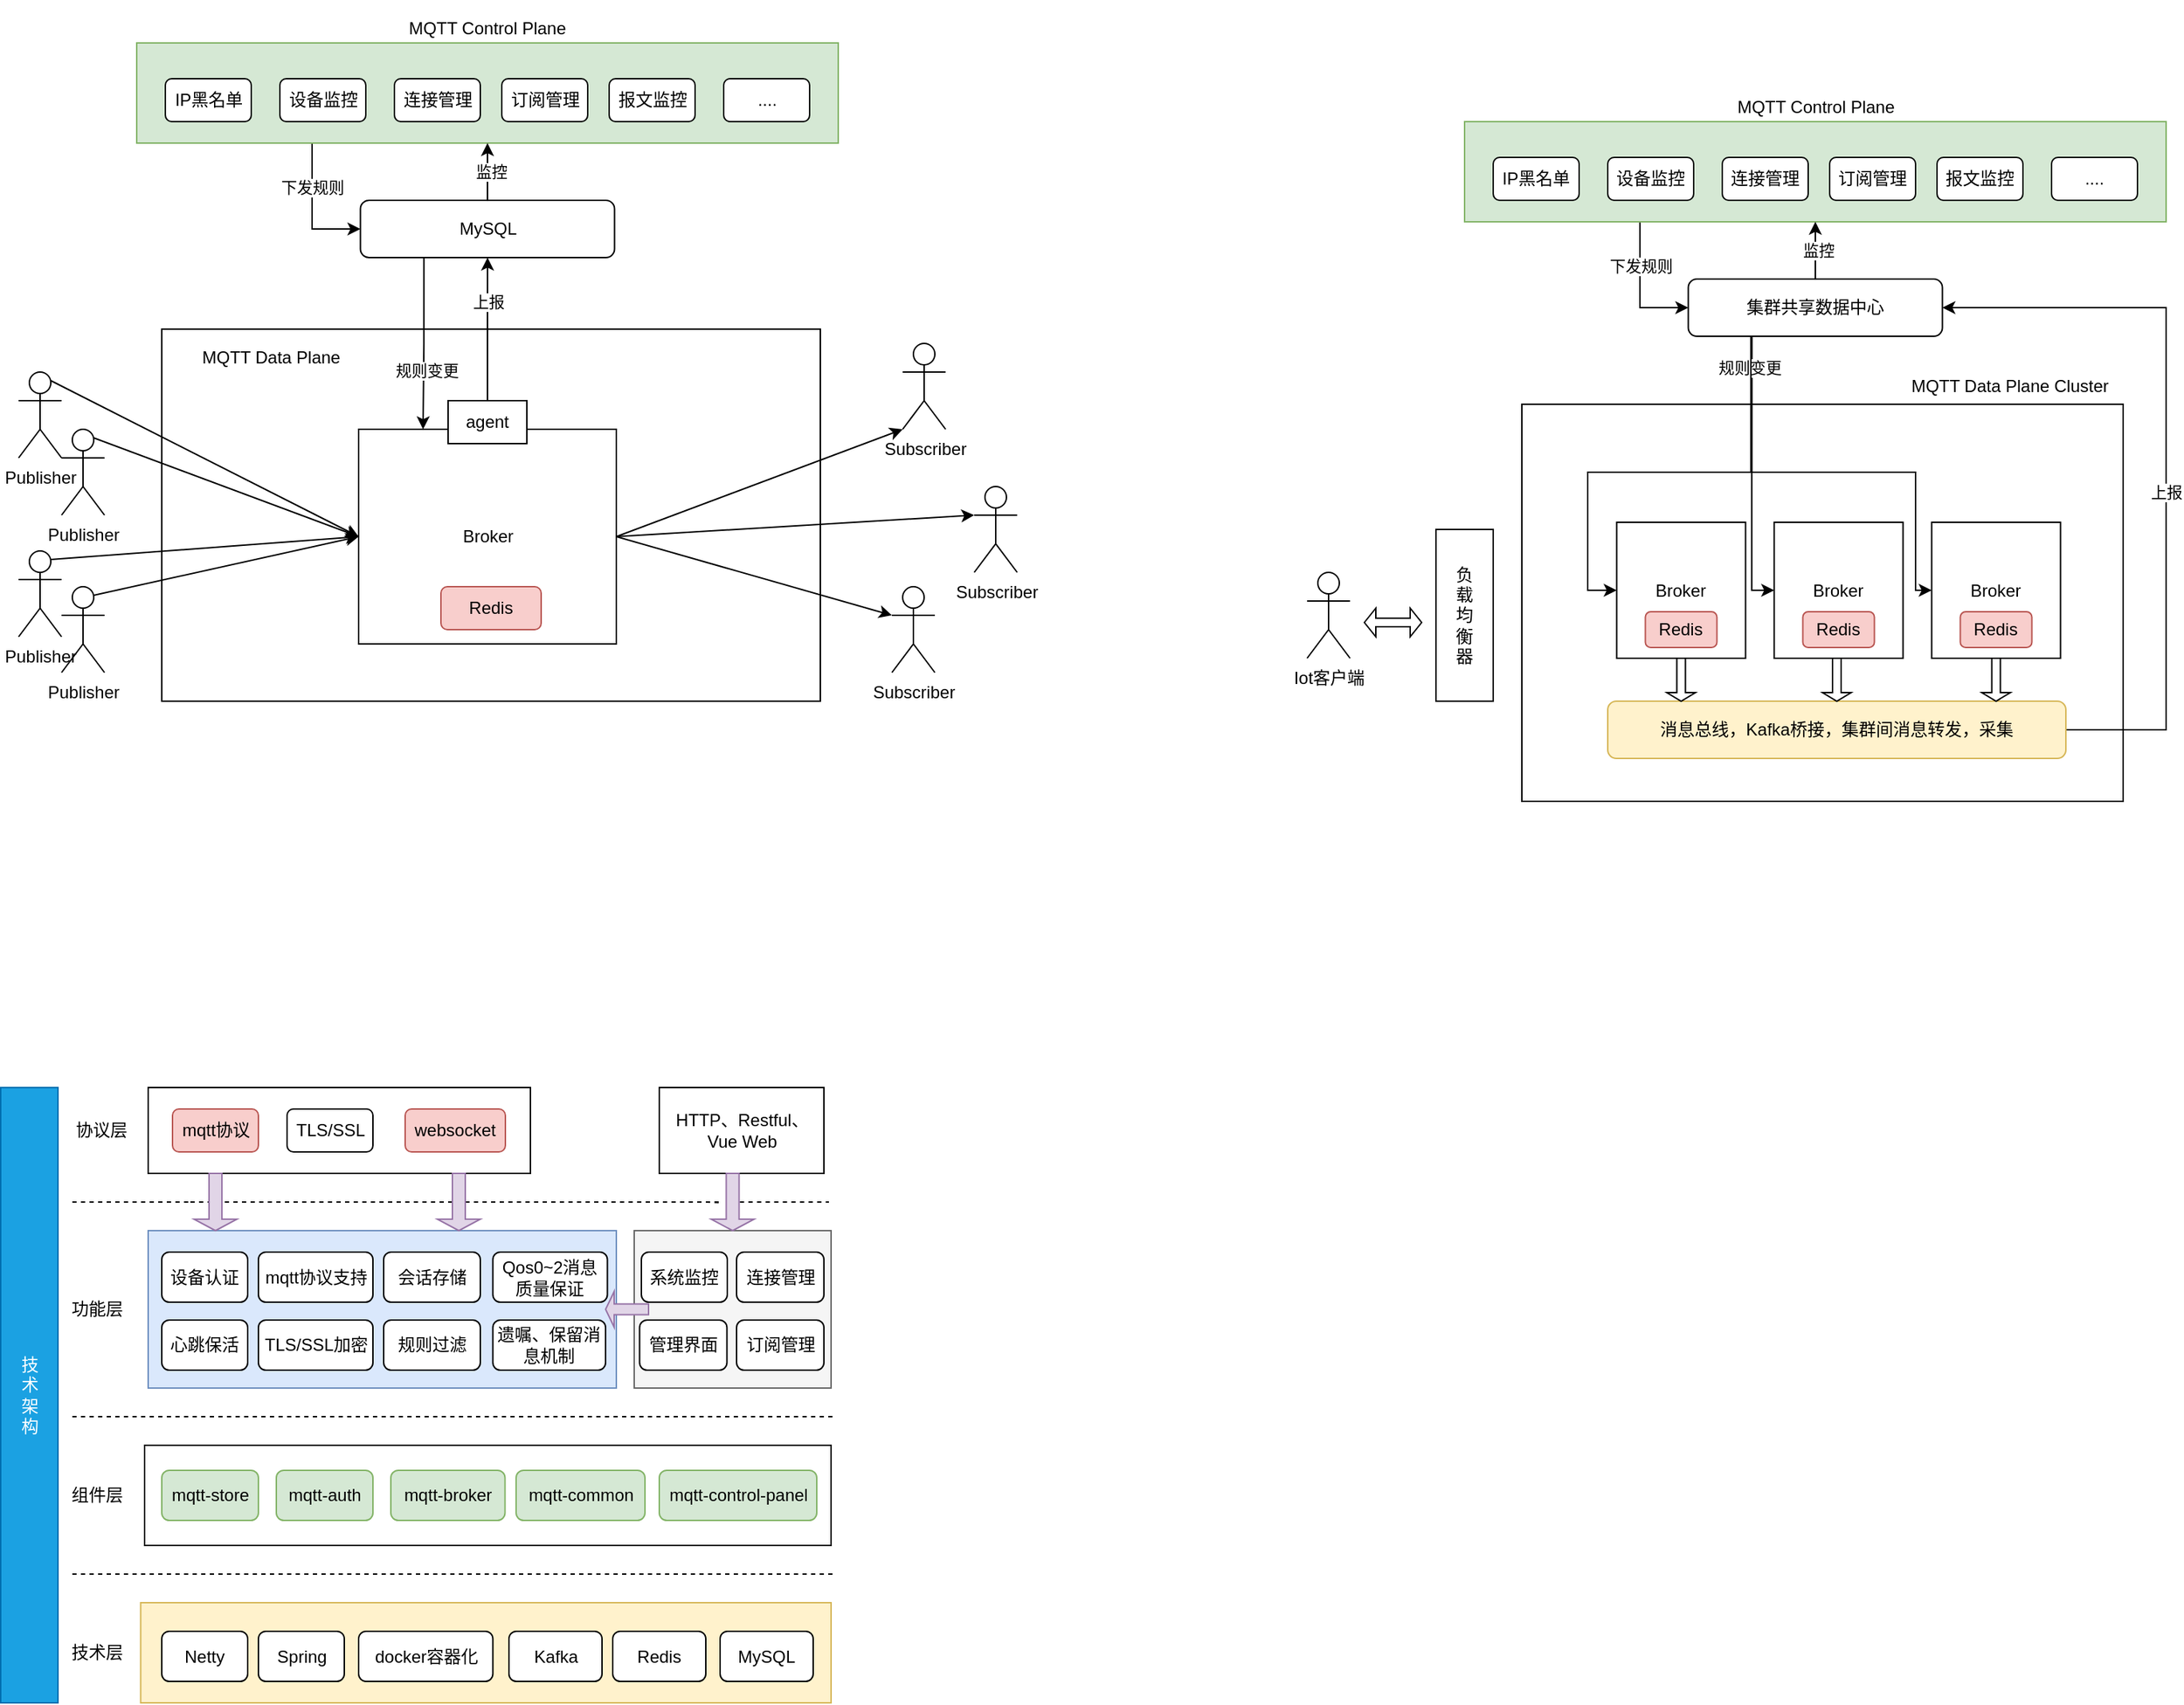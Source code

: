 <mxfile version="15.4.0" type="device"><diagram id="ByoSKSL_rOQ7Q-GNNQdS" name="第 1 页"><mxGraphModel dx="1186" dy="875" grid="1" gridSize="10" guides="1" tooltips="1" connect="1" arrows="1" fold="1" page="1" pageScale="1" pageWidth="3300" pageHeight="4681" math="0" shadow="0"><root><mxCell id="0"/><mxCell id="1" parent="0"/><mxCell id="BfSUOc4v48hYCZ4hVtjO-65" value="" style="rounded=0;whiteSpace=wrap;html=1;fillColor=#dae8fc;strokeColor=#6c8ebf;" vertex="1" parent="1"><mxGeometry x="340.5" y="1090" width="327" height="110" as="geometry"/></mxCell><mxCell id="BfSUOc4v48hYCZ4hVtjO-24" value="" style="rounded=0;whiteSpace=wrap;html=1;" vertex="1" parent="1"><mxGeometry x="350" y="460" width="460" height="260" as="geometry"/></mxCell><mxCell id="BfSUOc4v48hYCZ4hVtjO-46" style="edgeStyle=none;rounded=0;orthogonalLoop=1;jettySize=auto;html=1;exitX=1;exitY=0.5;exitDx=0;exitDy=0;entryX=0;entryY=1;entryDx=0;entryDy=0;entryPerimeter=0;" edge="1" parent="1" source="BfSUOc4v48hYCZ4hVtjO-1" target="BfSUOc4v48hYCZ4hVtjO-43"><mxGeometry relative="1" as="geometry"/></mxCell><mxCell id="BfSUOc4v48hYCZ4hVtjO-47" style="edgeStyle=none;rounded=0;orthogonalLoop=1;jettySize=auto;html=1;exitX=1;exitY=0.5;exitDx=0;exitDy=0;entryX=0;entryY=0.333;entryDx=0;entryDy=0;entryPerimeter=0;" edge="1" parent="1" source="BfSUOc4v48hYCZ4hVtjO-1" target="BfSUOc4v48hYCZ4hVtjO-9"><mxGeometry relative="1" as="geometry"/></mxCell><mxCell id="BfSUOc4v48hYCZ4hVtjO-48" style="edgeStyle=none;rounded=0;orthogonalLoop=1;jettySize=auto;html=1;exitX=1;exitY=0.5;exitDx=0;exitDy=0;entryX=0;entryY=0.333;entryDx=0;entryDy=0;entryPerimeter=0;" edge="1" parent="1" source="BfSUOc4v48hYCZ4hVtjO-1" target="BfSUOc4v48hYCZ4hVtjO-44"><mxGeometry relative="1" as="geometry"/></mxCell><mxCell id="BfSUOc4v48hYCZ4hVtjO-1" value="Broker" style="rounded=0;whiteSpace=wrap;html=1;" vertex="1" parent="1"><mxGeometry x="487.5" y="530" width="180" height="150" as="geometry"/></mxCell><mxCell id="BfSUOc4v48hYCZ4hVtjO-39" style="edgeStyle=none;rounded=0;orthogonalLoop=1;jettySize=auto;html=1;exitX=0.75;exitY=0.1;exitDx=0;exitDy=0;exitPerimeter=0;entryX=0;entryY=0.5;entryDx=0;entryDy=0;" edge="1" parent="1" source="BfSUOc4v48hYCZ4hVtjO-2" target="BfSUOc4v48hYCZ4hVtjO-1"><mxGeometry relative="1" as="geometry"/></mxCell><mxCell id="BfSUOc4v48hYCZ4hVtjO-2" value="Publisher" style="shape=umlActor;verticalLabelPosition=bottom;verticalAlign=top;html=1;outlineConnect=0;" vertex="1" parent="1"><mxGeometry x="250" y="490" width="30" height="60" as="geometry"/></mxCell><mxCell id="BfSUOc4v48hYCZ4hVtjO-6" value="Redis" style="rounded=1;whiteSpace=wrap;html=1;fillColor=#f8cecc;strokeColor=#b85450;" vertex="1" parent="1"><mxGeometry x="545" y="640" width="70" height="30" as="geometry"/></mxCell><mxCell id="BfSUOc4v48hYCZ4hVtjO-51" style="edgeStyle=orthogonalEdgeStyle;rounded=0;orthogonalLoop=1;jettySize=auto;html=1;exitX=0.25;exitY=1;exitDx=0;exitDy=0;entryX=0;entryY=0.5;entryDx=0;entryDy=0;" edge="1" parent="1" source="BfSUOc4v48hYCZ4hVtjO-7" target="BfSUOc4v48hYCZ4hVtjO-8"><mxGeometry relative="1" as="geometry"/></mxCell><mxCell id="BfSUOc4v48hYCZ4hVtjO-52" value="下发规则" style="edgeLabel;html=1;align=center;verticalAlign=middle;resizable=0;points=[];" vertex="1" connectable="0" parent="BfSUOc4v48hYCZ4hVtjO-51"><mxGeometry x="-0.339" relative="1" as="geometry"><mxPoint as="offset"/></mxGeometry></mxCell><mxCell id="BfSUOc4v48hYCZ4hVtjO-7" value="" style="rounded=0;whiteSpace=wrap;html=1;fillColor=#d5e8d4;strokeColor=#82b366;" vertex="1" parent="1"><mxGeometry x="332.5" y="260" width="490" height="70" as="geometry"/></mxCell><mxCell id="BfSUOc4v48hYCZ4hVtjO-21" style="edgeStyle=orthogonalEdgeStyle;rounded=0;orthogonalLoop=1;jettySize=auto;html=1;exitX=0.5;exitY=0;exitDx=0;exitDy=0;entryX=0.5;entryY=1;entryDx=0;entryDy=0;" edge="1" parent="1" source="BfSUOc4v48hYCZ4hVtjO-8" target="BfSUOc4v48hYCZ4hVtjO-7"><mxGeometry relative="1" as="geometry"/></mxCell><mxCell id="BfSUOc4v48hYCZ4hVtjO-50" value="监控" style="edgeLabel;html=1;align=center;verticalAlign=middle;resizable=0;points=[];" vertex="1" connectable="0" parent="BfSUOc4v48hYCZ4hVtjO-21"><mxGeometry y="-1" relative="1" as="geometry"><mxPoint x="1" as="offset"/></mxGeometry></mxCell><mxCell id="BfSUOc4v48hYCZ4hVtjO-53" style="edgeStyle=orthogonalEdgeStyle;rounded=0;orthogonalLoop=1;jettySize=auto;html=1;exitX=0.25;exitY=1;exitDx=0;exitDy=0;entryX=0.25;entryY=0;entryDx=0;entryDy=0;" edge="1" parent="1" source="BfSUOc4v48hYCZ4hVtjO-8" target="BfSUOc4v48hYCZ4hVtjO-1"><mxGeometry relative="1" as="geometry"/></mxCell><mxCell id="BfSUOc4v48hYCZ4hVtjO-54" value="规则变更" style="edgeLabel;html=1;align=center;verticalAlign=middle;resizable=0;points=[];" vertex="1" connectable="0" parent="BfSUOc4v48hYCZ4hVtjO-53"><mxGeometry x="0.32" y="2" relative="1" as="geometry"><mxPoint as="offset"/></mxGeometry></mxCell><mxCell id="BfSUOc4v48hYCZ4hVtjO-8" value="MySQL" style="rounded=1;whiteSpace=wrap;html=1;" vertex="1" parent="1"><mxGeometry x="488.75" y="370" width="177.5" height="40" as="geometry"/></mxCell><mxCell id="BfSUOc4v48hYCZ4hVtjO-9" value="Subscriber" style="shape=umlActor;verticalLabelPosition=bottom;verticalAlign=top;html=1;outlineConnect=0;" vertex="1" parent="1"><mxGeometry x="917.5" y="570" width="30" height="60" as="geometry"/></mxCell><mxCell id="BfSUOc4v48hYCZ4hVtjO-10" value="IP黑名单" style="rounded=1;whiteSpace=wrap;html=1;" vertex="1" parent="1"><mxGeometry x="352.5" y="285" width="60" height="30" as="geometry"/></mxCell><mxCell id="BfSUOc4v48hYCZ4hVtjO-11" value="设备监控" style="rounded=1;whiteSpace=wrap;html=1;" vertex="1" parent="1"><mxGeometry x="432.5" y="285" width="60" height="30" as="geometry"/></mxCell><mxCell id="BfSUOc4v48hYCZ4hVtjO-12" value="连接管理" style="rounded=1;whiteSpace=wrap;html=1;" vertex="1" parent="1"><mxGeometry x="512.5" y="285" width="60" height="30" as="geometry"/></mxCell><mxCell id="BfSUOc4v48hYCZ4hVtjO-13" value="订阅管理" style="rounded=1;whiteSpace=wrap;html=1;" vertex="1" parent="1"><mxGeometry x="587.5" y="285" width="60" height="30" as="geometry"/></mxCell><mxCell id="BfSUOc4v48hYCZ4hVtjO-14" value="报文监控" style="rounded=1;whiteSpace=wrap;html=1;" vertex="1" parent="1"><mxGeometry x="662.5" y="285" width="60" height="30" as="geometry"/></mxCell><mxCell id="BfSUOc4v48hYCZ4hVtjO-17" value="...." style="rounded=1;whiteSpace=wrap;html=1;" vertex="1" parent="1"><mxGeometry x="742.5" y="285" width="60" height="30" as="geometry"/></mxCell><mxCell id="BfSUOc4v48hYCZ4hVtjO-19" style="edgeStyle=orthogonalEdgeStyle;rounded=0;orthogonalLoop=1;jettySize=auto;html=1;exitX=0.5;exitY=0;exitDx=0;exitDy=0;" edge="1" parent="1" source="BfSUOc4v48hYCZ4hVtjO-18" target="BfSUOc4v48hYCZ4hVtjO-8"><mxGeometry relative="1" as="geometry"/></mxCell><mxCell id="BfSUOc4v48hYCZ4hVtjO-49" value="上报" style="edgeLabel;html=1;align=center;verticalAlign=middle;resizable=0;points=[];" vertex="1" connectable="0" parent="BfSUOc4v48hYCZ4hVtjO-19"><mxGeometry x="0.381" relative="1" as="geometry"><mxPoint as="offset"/></mxGeometry></mxCell><mxCell id="BfSUOc4v48hYCZ4hVtjO-18" value="agent" style="rounded=0;whiteSpace=wrap;html=1;" vertex="1" parent="1"><mxGeometry x="550" y="510" width="55" height="30" as="geometry"/></mxCell><mxCell id="BfSUOc4v48hYCZ4hVtjO-20" value="MQTT Control Plane" style="text;html=1;strokeColor=none;fillColor=none;align=center;verticalAlign=middle;whiteSpace=wrap;rounded=0;" vertex="1" parent="1"><mxGeometry x="515" y="230" width="125" height="40" as="geometry"/></mxCell><mxCell id="BfSUOc4v48hYCZ4hVtjO-25" value="MQTT Data Plane" style="text;html=1;strokeColor=none;fillColor=none;align=center;verticalAlign=middle;whiteSpace=wrap;rounded=0;" vertex="1" parent="1"><mxGeometry x="363.75" y="460" width="125" height="40" as="geometry"/></mxCell><mxCell id="BfSUOc4v48hYCZ4hVtjO-41" style="edgeStyle=none;rounded=0;orthogonalLoop=1;jettySize=auto;html=1;exitX=0.75;exitY=0.1;exitDx=0;exitDy=0;exitPerimeter=0;entryX=0;entryY=0.5;entryDx=0;entryDy=0;" edge="1" parent="1" source="BfSUOc4v48hYCZ4hVtjO-26" target="BfSUOc4v48hYCZ4hVtjO-1"><mxGeometry relative="1" as="geometry"/></mxCell><mxCell id="BfSUOc4v48hYCZ4hVtjO-26" value="Publisher" style="shape=umlActor;verticalLabelPosition=bottom;verticalAlign=top;html=1;outlineConnect=0;" vertex="1" parent="1"><mxGeometry x="280" y="640" width="30" height="60" as="geometry"/></mxCell><mxCell id="BfSUOc4v48hYCZ4hVtjO-40" style="edgeStyle=none;rounded=0;orthogonalLoop=1;jettySize=auto;html=1;exitX=0.75;exitY=0.1;exitDx=0;exitDy=0;exitPerimeter=0;entryX=0;entryY=0.5;entryDx=0;entryDy=0;" edge="1" parent="1" source="BfSUOc4v48hYCZ4hVtjO-28" target="BfSUOc4v48hYCZ4hVtjO-1"><mxGeometry relative="1" as="geometry"/></mxCell><mxCell id="BfSUOc4v48hYCZ4hVtjO-28" value="Publisher" style="shape=umlActor;verticalLabelPosition=bottom;verticalAlign=top;html=1;outlineConnect=0;" vertex="1" parent="1"><mxGeometry x="280" y="530" width="30" height="60" as="geometry"/></mxCell><mxCell id="BfSUOc4v48hYCZ4hVtjO-42" style="edgeStyle=none;rounded=0;orthogonalLoop=1;jettySize=auto;html=1;exitX=0.75;exitY=0.1;exitDx=0;exitDy=0;exitPerimeter=0;entryX=0;entryY=0.5;entryDx=0;entryDy=0;" edge="1" parent="1" source="BfSUOc4v48hYCZ4hVtjO-29" target="BfSUOc4v48hYCZ4hVtjO-1"><mxGeometry relative="1" as="geometry"><mxPoint x="380" y="610" as="targetPoint"/></mxGeometry></mxCell><mxCell id="BfSUOc4v48hYCZ4hVtjO-29" value="Publisher" style="shape=umlActor;verticalLabelPosition=bottom;verticalAlign=top;html=1;outlineConnect=0;" vertex="1" parent="1"><mxGeometry x="250" y="615" width="30" height="60" as="geometry"/></mxCell><mxCell id="BfSUOc4v48hYCZ4hVtjO-43" value="Subscriber" style="shape=umlActor;verticalLabelPosition=bottom;verticalAlign=top;html=1;outlineConnect=0;" vertex="1" parent="1"><mxGeometry x="867.5" y="470" width="30" height="60" as="geometry"/></mxCell><mxCell id="BfSUOc4v48hYCZ4hVtjO-44" value="Subscriber" style="shape=umlActor;verticalLabelPosition=bottom;verticalAlign=top;html=1;outlineConnect=0;" vertex="1" parent="1"><mxGeometry x="860" y="640" width="30" height="60" as="geometry"/></mxCell><mxCell id="BfSUOc4v48hYCZ4hVtjO-55" value="" style="rounded=0;whiteSpace=wrap;html=1;" vertex="1" parent="1"><mxGeometry x="340.5" y="990" width="267" height="60" as="geometry"/></mxCell><mxCell id="BfSUOc4v48hYCZ4hVtjO-56" value="mqtt协议" style="rounded=1;whiteSpace=wrap;html=1;fillColor=#f8cecc;strokeColor=#b85450;" vertex="1" parent="1"><mxGeometry x="357.5" y="1005" width="60" height="30" as="geometry"/></mxCell><mxCell id="BfSUOc4v48hYCZ4hVtjO-57" value="TLS/SSL" style="rounded=1;whiteSpace=wrap;html=1;" vertex="1" parent="1"><mxGeometry x="437.5" y="1005" width="60" height="30" as="geometry"/></mxCell><mxCell id="BfSUOc4v48hYCZ4hVtjO-58" value="websocket" style="rounded=1;whiteSpace=wrap;html=1;fillColor=#f8cecc;strokeColor=#b85450;" vertex="1" parent="1"><mxGeometry x="520" y="1005" width="70" height="30" as="geometry"/></mxCell><mxCell id="BfSUOc4v48hYCZ4hVtjO-59" value="技&lt;br&gt;术&lt;br&gt;架&lt;br&gt;构" style="rounded=0;whiteSpace=wrap;html=1;fillColor=#1ba1e2;strokeColor=#006EAF;fontColor=#ffffff;" vertex="1" parent="1"><mxGeometry x="237.5" y="990" width="40" height="430" as="geometry"/></mxCell><mxCell id="BfSUOc4v48hYCZ4hVtjO-61" value="HTTP、Restful、Vue Web" style="rounded=0;whiteSpace=wrap;html=1;" vertex="1" parent="1"><mxGeometry x="697.5" y="990" width="115" height="60" as="geometry"/></mxCell><mxCell id="BfSUOc4v48hYCZ4hVtjO-66" value="" style="rounded=0;whiteSpace=wrap;html=1;fillColor=#f5f5f5;strokeColor=#666666;fontColor=#333333;" vertex="1" parent="1"><mxGeometry x="680" y="1090" width="137.5" height="110" as="geometry"/></mxCell><mxCell id="BfSUOc4v48hYCZ4hVtjO-67" value="" style="rounded=0;whiteSpace=wrap;html=1;" vertex="1" parent="1"><mxGeometry x="338" y="1240" width="479.5" height="70" as="geometry"/></mxCell><mxCell id="BfSUOc4v48hYCZ4hVtjO-68" value="" style="rounded=0;whiteSpace=wrap;html=1;fillColor=#fff2cc;strokeColor=#d6b656;" vertex="1" parent="1"><mxGeometry x="335.25" y="1350" width="482.25" height="70" as="geometry"/></mxCell><mxCell id="BfSUOc4v48hYCZ4hVtjO-69" value="" style="endArrow=none;dashed=1;html=1;rounded=0;edgeStyle=orthogonalEdgeStyle;strokeWidth=1;startArrow=none;" edge="1" parent="1"><mxGeometry width="50" height="50" relative="1" as="geometry"><mxPoint x="753.75" y="1070" as="sourcePoint"/><mxPoint x="816" y="1070" as="targetPoint"/></mxGeometry></mxCell><mxCell id="BfSUOc4v48hYCZ4hVtjO-70" value="" style="endArrow=none;dashed=1;html=1;rounded=0;edgeStyle=orthogonalEdgeStyle;strokeWidth=1;" edge="1" parent="1"><mxGeometry width="50" height="50" relative="1" as="geometry"><mxPoint x="287.5" y="1220" as="sourcePoint"/><mxPoint x="820" y="1220" as="targetPoint"/></mxGeometry></mxCell><mxCell id="BfSUOc4v48hYCZ4hVtjO-71" value="" style="endArrow=none;dashed=1;html=1;rounded=0;edgeStyle=orthogonalEdgeStyle;strokeWidth=1;" edge="1" parent="1"><mxGeometry width="50" height="50" relative="1" as="geometry"><mxPoint x="287.5" y="1330" as="sourcePoint"/><mxPoint x="820" y="1330" as="targetPoint"/><Array as="points"><mxPoint x="820" y="1330"/></Array></mxGeometry></mxCell><mxCell id="BfSUOc4v48hYCZ4hVtjO-72" value="协议层" style="text;html=1;strokeColor=none;fillColor=none;align=center;verticalAlign=middle;whiteSpace=wrap;rounded=0;" vertex="1" parent="1"><mxGeometry x="277.5" y="1005" width="60" height="30" as="geometry"/></mxCell><mxCell id="BfSUOc4v48hYCZ4hVtjO-73" value="功能层" style="text;html=1;strokeColor=none;fillColor=none;align=center;verticalAlign=middle;whiteSpace=wrap;rounded=0;" vertex="1" parent="1"><mxGeometry x="275.25" y="1130" width="60" height="30" as="geometry"/></mxCell><mxCell id="BfSUOc4v48hYCZ4hVtjO-74" value="组件层" style="text;html=1;strokeColor=none;fillColor=none;align=center;verticalAlign=middle;whiteSpace=wrap;rounded=0;" vertex="1" parent="1"><mxGeometry x="275.25" y="1260" width="60" height="30" as="geometry"/></mxCell><mxCell id="BfSUOc4v48hYCZ4hVtjO-75" value="技术层" style="text;html=1;strokeColor=none;fillColor=none;align=center;verticalAlign=middle;whiteSpace=wrap;rounded=0;" vertex="1" parent="1"><mxGeometry x="275.25" y="1370" width="60" height="30" as="geometry"/></mxCell><mxCell id="BfSUOc4v48hYCZ4hVtjO-76" value="设备认证" style="rounded=1;whiteSpace=wrap;html=1;" vertex="1" parent="1"><mxGeometry x="350" y="1105" width="60" height="35" as="geometry"/></mxCell><mxCell id="BfSUOc4v48hYCZ4hVtjO-77" value="mqtt协议支持" style="rounded=1;whiteSpace=wrap;html=1;" vertex="1" parent="1"><mxGeometry x="417.5" y="1105" width="80" height="35" as="geometry"/></mxCell><mxCell id="BfSUOc4v48hYCZ4hVtjO-78" value="会话存储" style="rounded=1;whiteSpace=wrap;html=1;" vertex="1" parent="1"><mxGeometry x="505" y="1105" width="67.5" height="35" as="geometry"/></mxCell><mxCell id="BfSUOc4v48hYCZ4hVtjO-79" value="Qos0~2消息质量保证" style="rounded=1;whiteSpace=wrap;html=1;" vertex="1" parent="1"><mxGeometry x="581.25" y="1105" width="80" height="35" as="geometry"/></mxCell><mxCell id="BfSUOc4v48hYCZ4hVtjO-80" value="心跳保活" style="rounded=1;whiteSpace=wrap;html=1;" vertex="1" parent="1"><mxGeometry x="350" y="1152.5" width="60" height="35" as="geometry"/></mxCell><mxCell id="BfSUOc4v48hYCZ4hVtjO-81" value="TLS/SSL加密" style="rounded=1;whiteSpace=wrap;html=1;" vertex="1" parent="1"><mxGeometry x="417.5" y="1152.5" width="80" height="35" as="geometry"/></mxCell><mxCell id="BfSUOc4v48hYCZ4hVtjO-82" value="规则过滤" style="rounded=1;whiteSpace=wrap;html=1;" vertex="1" parent="1"><mxGeometry x="505" y="1152.5" width="67.5" height="35" as="geometry"/></mxCell><mxCell id="BfSUOc4v48hYCZ4hVtjO-85" value="遗嘱、保留消息机制" style="rounded=1;whiteSpace=wrap;html=1;" vertex="1" parent="1"><mxGeometry x="581.25" y="1152.5" width="78.75" height="35" as="geometry"/></mxCell><mxCell id="BfSUOc4v48hYCZ4hVtjO-86" value="mqtt-store" style="rounded=1;whiteSpace=wrap;html=1;fillColor=#d5e8d4;strokeColor=#82b366;" vertex="1" parent="1"><mxGeometry x="350" y="1257.5" width="67.5" height="35" as="geometry"/></mxCell><mxCell id="BfSUOc4v48hYCZ4hVtjO-87" value="Netty" style="rounded=1;whiteSpace=wrap;html=1;" vertex="1" parent="1"><mxGeometry x="350" y="1370" width="60" height="35" as="geometry"/></mxCell><mxCell id="BfSUOc4v48hYCZ4hVtjO-88" value="Spring" style="rounded=1;whiteSpace=wrap;html=1;" vertex="1" parent="1"><mxGeometry x="417.5" y="1370" width="60" height="35" as="geometry"/></mxCell><mxCell id="BfSUOc4v48hYCZ4hVtjO-89" value="docker容器化" style="rounded=1;whiteSpace=wrap;html=1;" vertex="1" parent="1"><mxGeometry x="487.5" y="1370" width="93.75" height="35" as="geometry"/></mxCell><mxCell id="BfSUOc4v48hYCZ4hVtjO-90" value="Kafka" style="rounded=1;whiteSpace=wrap;html=1;" vertex="1" parent="1"><mxGeometry x="592.5" y="1370" width="65" height="35" as="geometry"/></mxCell><mxCell id="BfSUOc4v48hYCZ4hVtjO-91" value="Redis" style="rounded=1;whiteSpace=wrap;html=1;" vertex="1" parent="1"><mxGeometry x="665" y="1370" width="65" height="35" as="geometry"/></mxCell><mxCell id="BfSUOc4v48hYCZ4hVtjO-92" value="MySQL" style="rounded=1;whiteSpace=wrap;html=1;" vertex="1" parent="1"><mxGeometry x="740" y="1370" width="65" height="35" as="geometry"/></mxCell><mxCell id="BfSUOc4v48hYCZ4hVtjO-93" value="mqtt-broker" style="rounded=1;whiteSpace=wrap;html=1;fillColor=#d5e8d4;strokeColor=#82b366;" vertex="1" parent="1"><mxGeometry x="510" y="1257.5" width="79.75" height="35" as="geometry"/></mxCell><mxCell id="BfSUOc4v48hYCZ4hVtjO-94" value="mqtt-auth" style="rounded=1;whiteSpace=wrap;html=1;fillColor=#d5e8d4;strokeColor=#82b366;" vertex="1" parent="1"><mxGeometry x="430" y="1257.5" width="67.5" height="35" as="geometry"/></mxCell><mxCell id="BfSUOc4v48hYCZ4hVtjO-95" value="mqtt-common" style="rounded=1;whiteSpace=wrap;html=1;fillColor=#d5e8d4;strokeColor=#82b366;" vertex="1" parent="1"><mxGeometry x="597.5" y="1257.5" width="90" height="35" as="geometry"/></mxCell><mxCell id="BfSUOc4v48hYCZ4hVtjO-97" value="mqtt-control-panel" style="rounded=1;whiteSpace=wrap;html=1;fillColor=#d5e8d4;strokeColor=#82b366;" vertex="1" parent="1"><mxGeometry x="697.5" y="1257.5" width="110" height="35" as="geometry"/></mxCell><mxCell id="BfSUOc4v48hYCZ4hVtjO-99" value="系统监控" style="rounded=1;whiteSpace=wrap;html=1;" vertex="1" parent="1"><mxGeometry x="685" y="1105" width="60" height="35" as="geometry"/></mxCell><mxCell id="BfSUOc4v48hYCZ4hVtjO-100" value="管理界面" style="rounded=1;whiteSpace=wrap;html=1;" vertex="1" parent="1"><mxGeometry x="683.75" y="1152.5" width="61" height="35" as="geometry"/></mxCell><mxCell id="BfSUOc4v48hYCZ4hVtjO-101" value="连接管理" style="rounded=1;whiteSpace=wrap;html=1;" vertex="1" parent="1"><mxGeometry x="751.5" y="1105" width="61" height="35" as="geometry"/></mxCell><mxCell id="BfSUOc4v48hYCZ4hVtjO-102" value="订阅管理" style="rounded=1;whiteSpace=wrap;html=1;" vertex="1" parent="1"><mxGeometry x="751.5" y="1152.5" width="61" height="35" as="geometry"/></mxCell><mxCell id="BfSUOc4v48hYCZ4hVtjO-106" value="" style="endArrow=none;dashed=1;html=1;rounded=0;edgeStyle=orthogonalEdgeStyle;strokeWidth=1;" edge="1" parent="1"><mxGeometry width="50" height="50" relative="1" as="geometry"><mxPoint x="287.5" y="1070" as="sourcePoint"/><mxPoint x="368.75" y="1070" as="targetPoint"/></mxGeometry></mxCell><mxCell id="BfSUOc4v48hYCZ4hVtjO-108" value="" style="shape=singleArrow;direction=west;whiteSpace=wrap;html=1;fillColor=#e1d5e7;strokeColor=#9673a6;" vertex="1" parent="1"><mxGeometry x="660" y="1132.5" width="30" height="25" as="geometry"/></mxCell><mxCell id="BfSUOc4v48hYCZ4hVtjO-110" value="" style="endArrow=none;dashed=1;html=1;rounded=0;edgeStyle=orthogonalEdgeStyle;strokeWidth=1;startArrow=none;" edge="1" parent="1"><mxGeometry width="50" height="50" relative="1" as="geometry"><mxPoint x="370" y="1070" as="sourcePoint"/><mxPoint x="740" y="1070" as="targetPoint"/></mxGeometry></mxCell><mxCell id="BfSUOc4v48hYCZ4hVtjO-111" value="" style="shape=singleArrow;direction=south;whiteSpace=wrap;html=1;fillColor=#e1d5e7;strokeColor=#9673a6;" vertex="1" parent="1"><mxGeometry x="542.5" y="1050" width="30" height="40" as="geometry"/></mxCell><mxCell id="BfSUOc4v48hYCZ4hVtjO-113" value="" style="shape=singleArrow;direction=south;whiteSpace=wrap;html=1;fillColor=#e1d5e7;strokeColor=#9673a6;" vertex="1" parent="1"><mxGeometry x="372.5" y="1050" width="30" height="40" as="geometry"/></mxCell><mxCell id="BfSUOc4v48hYCZ4hVtjO-114" value="" style="shape=singleArrow;direction=south;whiteSpace=wrap;html=1;fillColor=#e1d5e7;strokeColor=#9673a6;" vertex="1" parent="1"><mxGeometry x="733.75" y="1050" width="30" height="40" as="geometry"/></mxCell><mxCell id="BfSUOc4v48hYCZ4hVtjO-116" value="" style="endArrow=none;dashed=1;html=1;rounded=0;edgeStyle=orthogonalEdgeStyle;strokeWidth=1;startArrow=none;" edge="1" parent="1" target="BfSUOc4v48hYCZ4hVtjO-114"><mxGeometry width="50" height="50" relative="1" as="geometry"><mxPoint x="730" y="1070" as="sourcePoint"/><mxPoint x="820" y="1070" as="targetPoint"/></mxGeometry></mxCell><mxCell id="BfSUOc4v48hYCZ4hVtjO-117" value="" style="rounded=0;whiteSpace=wrap;html=1;" vertex="1" parent="1"><mxGeometry x="1300" y="512.5" width="420" height="277.5" as="geometry"/></mxCell><mxCell id="BfSUOc4v48hYCZ4hVtjO-121" value="Broker" style="rounded=0;whiteSpace=wrap;html=1;" vertex="1" parent="1"><mxGeometry x="1366.25" y="595" width="90" height="95" as="geometry"/></mxCell><mxCell id="BfSUOc4v48hYCZ4hVtjO-124" value="Redis" style="rounded=1;whiteSpace=wrap;html=1;fillColor=#f8cecc;strokeColor=#b85450;" vertex="1" parent="1"><mxGeometry x="1386.25" y="657.5" width="50" height="25" as="geometry"/></mxCell><mxCell id="BfSUOc4v48hYCZ4hVtjO-125" style="edgeStyle=orthogonalEdgeStyle;rounded=0;orthogonalLoop=1;jettySize=auto;html=1;exitX=0.25;exitY=1;exitDx=0;exitDy=0;entryX=0;entryY=0.5;entryDx=0;entryDy=0;" edge="1" parent="1" source="BfSUOc4v48hYCZ4hVtjO-127" target="BfSUOc4v48hYCZ4hVtjO-132"><mxGeometry relative="1" as="geometry"/></mxCell><mxCell id="BfSUOc4v48hYCZ4hVtjO-126" value="下发规则" style="edgeLabel;html=1;align=center;verticalAlign=middle;resizable=0;points=[];" vertex="1" connectable="0" parent="BfSUOc4v48hYCZ4hVtjO-125"><mxGeometry x="-0.339" relative="1" as="geometry"><mxPoint as="offset"/></mxGeometry></mxCell><mxCell id="BfSUOc4v48hYCZ4hVtjO-127" value="" style="rounded=0;whiteSpace=wrap;html=1;fillColor=#d5e8d4;strokeColor=#82b366;" vertex="1" parent="1"><mxGeometry x="1260" y="315" width="490" height="70" as="geometry"/></mxCell><mxCell id="BfSUOc4v48hYCZ4hVtjO-128" style="edgeStyle=orthogonalEdgeStyle;rounded=0;orthogonalLoop=1;jettySize=auto;html=1;exitX=0.5;exitY=0;exitDx=0;exitDy=0;entryX=0.5;entryY=1;entryDx=0;entryDy=0;" edge="1" parent="1" source="BfSUOc4v48hYCZ4hVtjO-132" target="BfSUOc4v48hYCZ4hVtjO-127"><mxGeometry relative="1" as="geometry"/></mxCell><mxCell id="BfSUOc4v48hYCZ4hVtjO-129" value="监控" style="edgeLabel;html=1;align=center;verticalAlign=middle;resizable=0;points=[];" vertex="1" connectable="0" parent="BfSUOc4v48hYCZ4hVtjO-128"><mxGeometry y="-1" relative="1" as="geometry"><mxPoint x="1" as="offset"/></mxGeometry></mxCell><mxCell id="BfSUOc4v48hYCZ4hVtjO-174" style="edgeStyle=orthogonalEdgeStyle;rounded=0;orthogonalLoop=1;jettySize=auto;html=1;exitX=0.25;exitY=1;exitDx=0;exitDy=0;entryX=0;entryY=0.5;entryDx=0;entryDy=0;strokeWidth=1;" edge="1" parent="1" source="BfSUOc4v48hYCZ4hVtjO-132" target="BfSUOc4v48hYCZ4hVtjO-121"><mxGeometry relative="1" as="geometry"><Array as="points"><mxPoint x="1461" y="560"/><mxPoint x="1346" y="560"/><mxPoint x="1346" y="643"/></Array></mxGeometry></mxCell><mxCell id="BfSUOc4v48hYCZ4hVtjO-176" style="edgeStyle=orthogonalEdgeStyle;rounded=0;orthogonalLoop=1;jettySize=auto;html=1;exitX=0.25;exitY=1;exitDx=0;exitDy=0;entryX=0;entryY=0.5;entryDx=0;entryDy=0;strokeWidth=1;" edge="1" parent="1" source="BfSUOc4v48hYCZ4hVtjO-132" target="BfSUOc4v48hYCZ4hVtjO-156"><mxGeometry relative="1" as="geometry"><Array as="points"><mxPoint x="1461" y="643"/></Array></mxGeometry></mxCell><mxCell id="BfSUOc4v48hYCZ4hVtjO-182" value="规则变更" style="edgeLabel;html=1;align=center;verticalAlign=middle;resizable=0;points=[];" vertex="1" connectable="0" parent="BfSUOc4v48hYCZ4hVtjO-176"><mxGeometry x="-0.772" y="-2" relative="1" as="geometry"><mxPoint as="offset"/></mxGeometry></mxCell><mxCell id="BfSUOc4v48hYCZ4hVtjO-183" style="edgeStyle=orthogonalEdgeStyle;rounded=0;orthogonalLoop=1;jettySize=auto;html=1;exitX=0.25;exitY=1;exitDx=0;exitDy=0;entryX=0;entryY=0.5;entryDx=0;entryDy=0;strokeWidth=1;" edge="1" parent="1" target="BfSUOc4v48hYCZ4hVtjO-160"><mxGeometry relative="1" as="geometry"><mxPoint x="1465.625" y="465" as="sourcePoint"/><mxPoint x="1591.25" y="642.5" as="targetPoint"/><Array as="points"><mxPoint x="1460" y="465"/><mxPoint x="1460" y="560"/><mxPoint x="1575" y="560"/><mxPoint x="1575" y="643"/></Array></mxGeometry></mxCell><mxCell id="BfSUOc4v48hYCZ4hVtjO-132" value="集群共享数据中心" style="rounded=1;whiteSpace=wrap;html=1;" vertex="1" parent="1"><mxGeometry x="1416.25" y="425" width="177.5" height="40" as="geometry"/></mxCell><mxCell id="BfSUOc4v48hYCZ4hVtjO-134" value="IP黑名单" style="rounded=1;whiteSpace=wrap;html=1;" vertex="1" parent="1"><mxGeometry x="1280" y="340" width="60" height="30" as="geometry"/></mxCell><mxCell id="BfSUOc4v48hYCZ4hVtjO-135" value="设备监控" style="rounded=1;whiteSpace=wrap;html=1;" vertex="1" parent="1"><mxGeometry x="1360" y="340" width="60" height="30" as="geometry"/></mxCell><mxCell id="BfSUOc4v48hYCZ4hVtjO-136" value="连接管理" style="rounded=1;whiteSpace=wrap;html=1;" vertex="1" parent="1"><mxGeometry x="1440" y="340" width="60" height="30" as="geometry"/></mxCell><mxCell id="BfSUOc4v48hYCZ4hVtjO-137" value="订阅管理" style="rounded=1;whiteSpace=wrap;html=1;" vertex="1" parent="1"><mxGeometry x="1515" y="340" width="60" height="30" as="geometry"/></mxCell><mxCell id="BfSUOc4v48hYCZ4hVtjO-138" value="报文监控" style="rounded=1;whiteSpace=wrap;html=1;" vertex="1" parent="1"><mxGeometry x="1590" y="340" width="60" height="30" as="geometry"/></mxCell><mxCell id="BfSUOc4v48hYCZ4hVtjO-139" value="...." style="rounded=1;whiteSpace=wrap;html=1;" vertex="1" parent="1"><mxGeometry x="1670" y="340" width="60" height="30" as="geometry"/></mxCell><mxCell id="BfSUOc4v48hYCZ4hVtjO-143" value="MQTT Control Plane" style="text;html=1;strokeColor=none;fillColor=none;align=center;verticalAlign=middle;whiteSpace=wrap;rounded=0;" vertex="1" parent="1"><mxGeometry x="1442.5" y="285" width="125" height="40" as="geometry"/></mxCell><mxCell id="BfSUOc4v48hYCZ4hVtjO-144" value="MQTT Data Plane Cluster" style="text;html=1;strokeColor=none;fillColor=none;align=center;verticalAlign=middle;whiteSpace=wrap;rounded=0;" vertex="1" parent="1"><mxGeometry x="1567.5" y="480" width="146.25" height="40" as="geometry"/></mxCell><mxCell id="BfSUOc4v48hYCZ4hVtjO-146" value="Iot客户端" style="shape=umlActor;verticalLabelPosition=bottom;verticalAlign=top;html=1;outlineConnect=0;" vertex="1" parent="1"><mxGeometry x="1150" y="630" width="30" height="60" as="geometry"/></mxCell><mxCell id="BfSUOc4v48hYCZ4hVtjO-153" value="负&lt;br&gt;载&lt;br&gt;均&lt;br&gt;衡&lt;br&gt;器" style="rounded=0;whiteSpace=wrap;html=1;" vertex="1" parent="1"><mxGeometry x="1240" y="600" width="40" height="120" as="geometry"/></mxCell><mxCell id="BfSUOc4v48hYCZ4hVtjO-156" value="Broker" style="rounded=0;whiteSpace=wrap;html=1;" vertex="1" parent="1"><mxGeometry x="1476.25" y="595" width="90" height="95" as="geometry"/></mxCell><mxCell id="BfSUOc4v48hYCZ4hVtjO-157" value="Redis" style="rounded=1;whiteSpace=wrap;html=1;fillColor=#f8cecc;strokeColor=#b85450;" vertex="1" parent="1"><mxGeometry x="1496.25" y="657.5" width="50" height="25" as="geometry"/></mxCell><mxCell id="BfSUOc4v48hYCZ4hVtjO-194" style="edgeStyle=orthogonalEdgeStyle;rounded=0;orthogonalLoop=1;jettySize=auto;html=1;exitX=1;exitY=0.5;exitDx=0;exitDy=0;strokeWidth=1;entryX=1;entryY=0.5;entryDx=0;entryDy=0;" edge="1" parent="1" source="BfSUOc4v48hYCZ4hVtjO-159" target="BfSUOc4v48hYCZ4hVtjO-132"><mxGeometry relative="1" as="geometry"><mxPoint x="1810" y="480" as="targetPoint"/><Array as="points"><mxPoint x="1750" y="740"/><mxPoint x="1750" y="445"/></Array></mxGeometry></mxCell><mxCell id="BfSUOc4v48hYCZ4hVtjO-195" value="上报" style="edgeLabel;html=1;align=center;verticalAlign=middle;resizable=0;points=[];" vertex="1" connectable="0" parent="BfSUOc4v48hYCZ4hVtjO-194"><mxGeometry x="-0.095" relative="1" as="geometry"><mxPoint as="offset"/></mxGeometry></mxCell><mxCell id="BfSUOc4v48hYCZ4hVtjO-159" value="消息总线，Kafka桥接，集群间消息转发，采集" style="rounded=1;whiteSpace=wrap;html=1;fillColor=#fff2cc;strokeColor=#d6b656;" vertex="1" parent="1"><mxGeometry x="1360" y="720" width="320" height="40" as="geometry"/></mxCell><mxCell id="BfSUOc4v48hYCZ4hVtjO-160" value="Broker" style="rounded=0;whiteSpace=wrap;html=1;" vertex="1" parent="1"><mxGeometry x="1586.25" y="595" width="90" height="95" as="geometry"/></mxCell><mxCell id="BfSUOc4v48hYCZ4hVtjO-161" value="Redis" style="rounded=1;whiteSpace=wrap;html=1;fillColor=#f8cecc;strokeColor=#b85450;" vertex="1" parent="1"><mxGeometry x="1606.25" y="657.5" width="50" height="25" as="geometry"/></mxCell><mxCell id="BfSUOc4v48hYCZ4hVtjO-168" value="" style="shape=singleArrow;direction=south;whiteSpace=wrap;html=1;" vertex="1" parent="1"><mxGeometry x="1401.25" y="690" width="20" height="30" as="geometry"/></mxCell><mxCell id="BfSUOc4v48hYCZ4hVtjO-170" value="" style="shape=singleArrow;direction=south;whiteSpace=wrap;html=1;" vertex="1" parent="1"><mxGeometry x="1510" y="690" width="20" height="30" as="geometry"/></mxCell><mxCell id="BfSUOc4v48hYCZ4hVtjO-171" value="" style="shape=singleArrow;direction=south;whiteSpace=wrap;html=1;" vertex="1" parent="1"><mxGeometry x="1621.25" y="690" width="20" height="30" as="geometry"/></mxCell><mxCell id="BfSUOc4v48hYCZ4hVtjO-193" value="" style="shape=doubleArrow;whiteSpace=wrap;html=1;" vertex="1" parent="1"><mxGeometry x="1190" y="655" width="40" height="20" as="geometry"/></mxCell></root></mxGraphModel></diagram></mxfile>